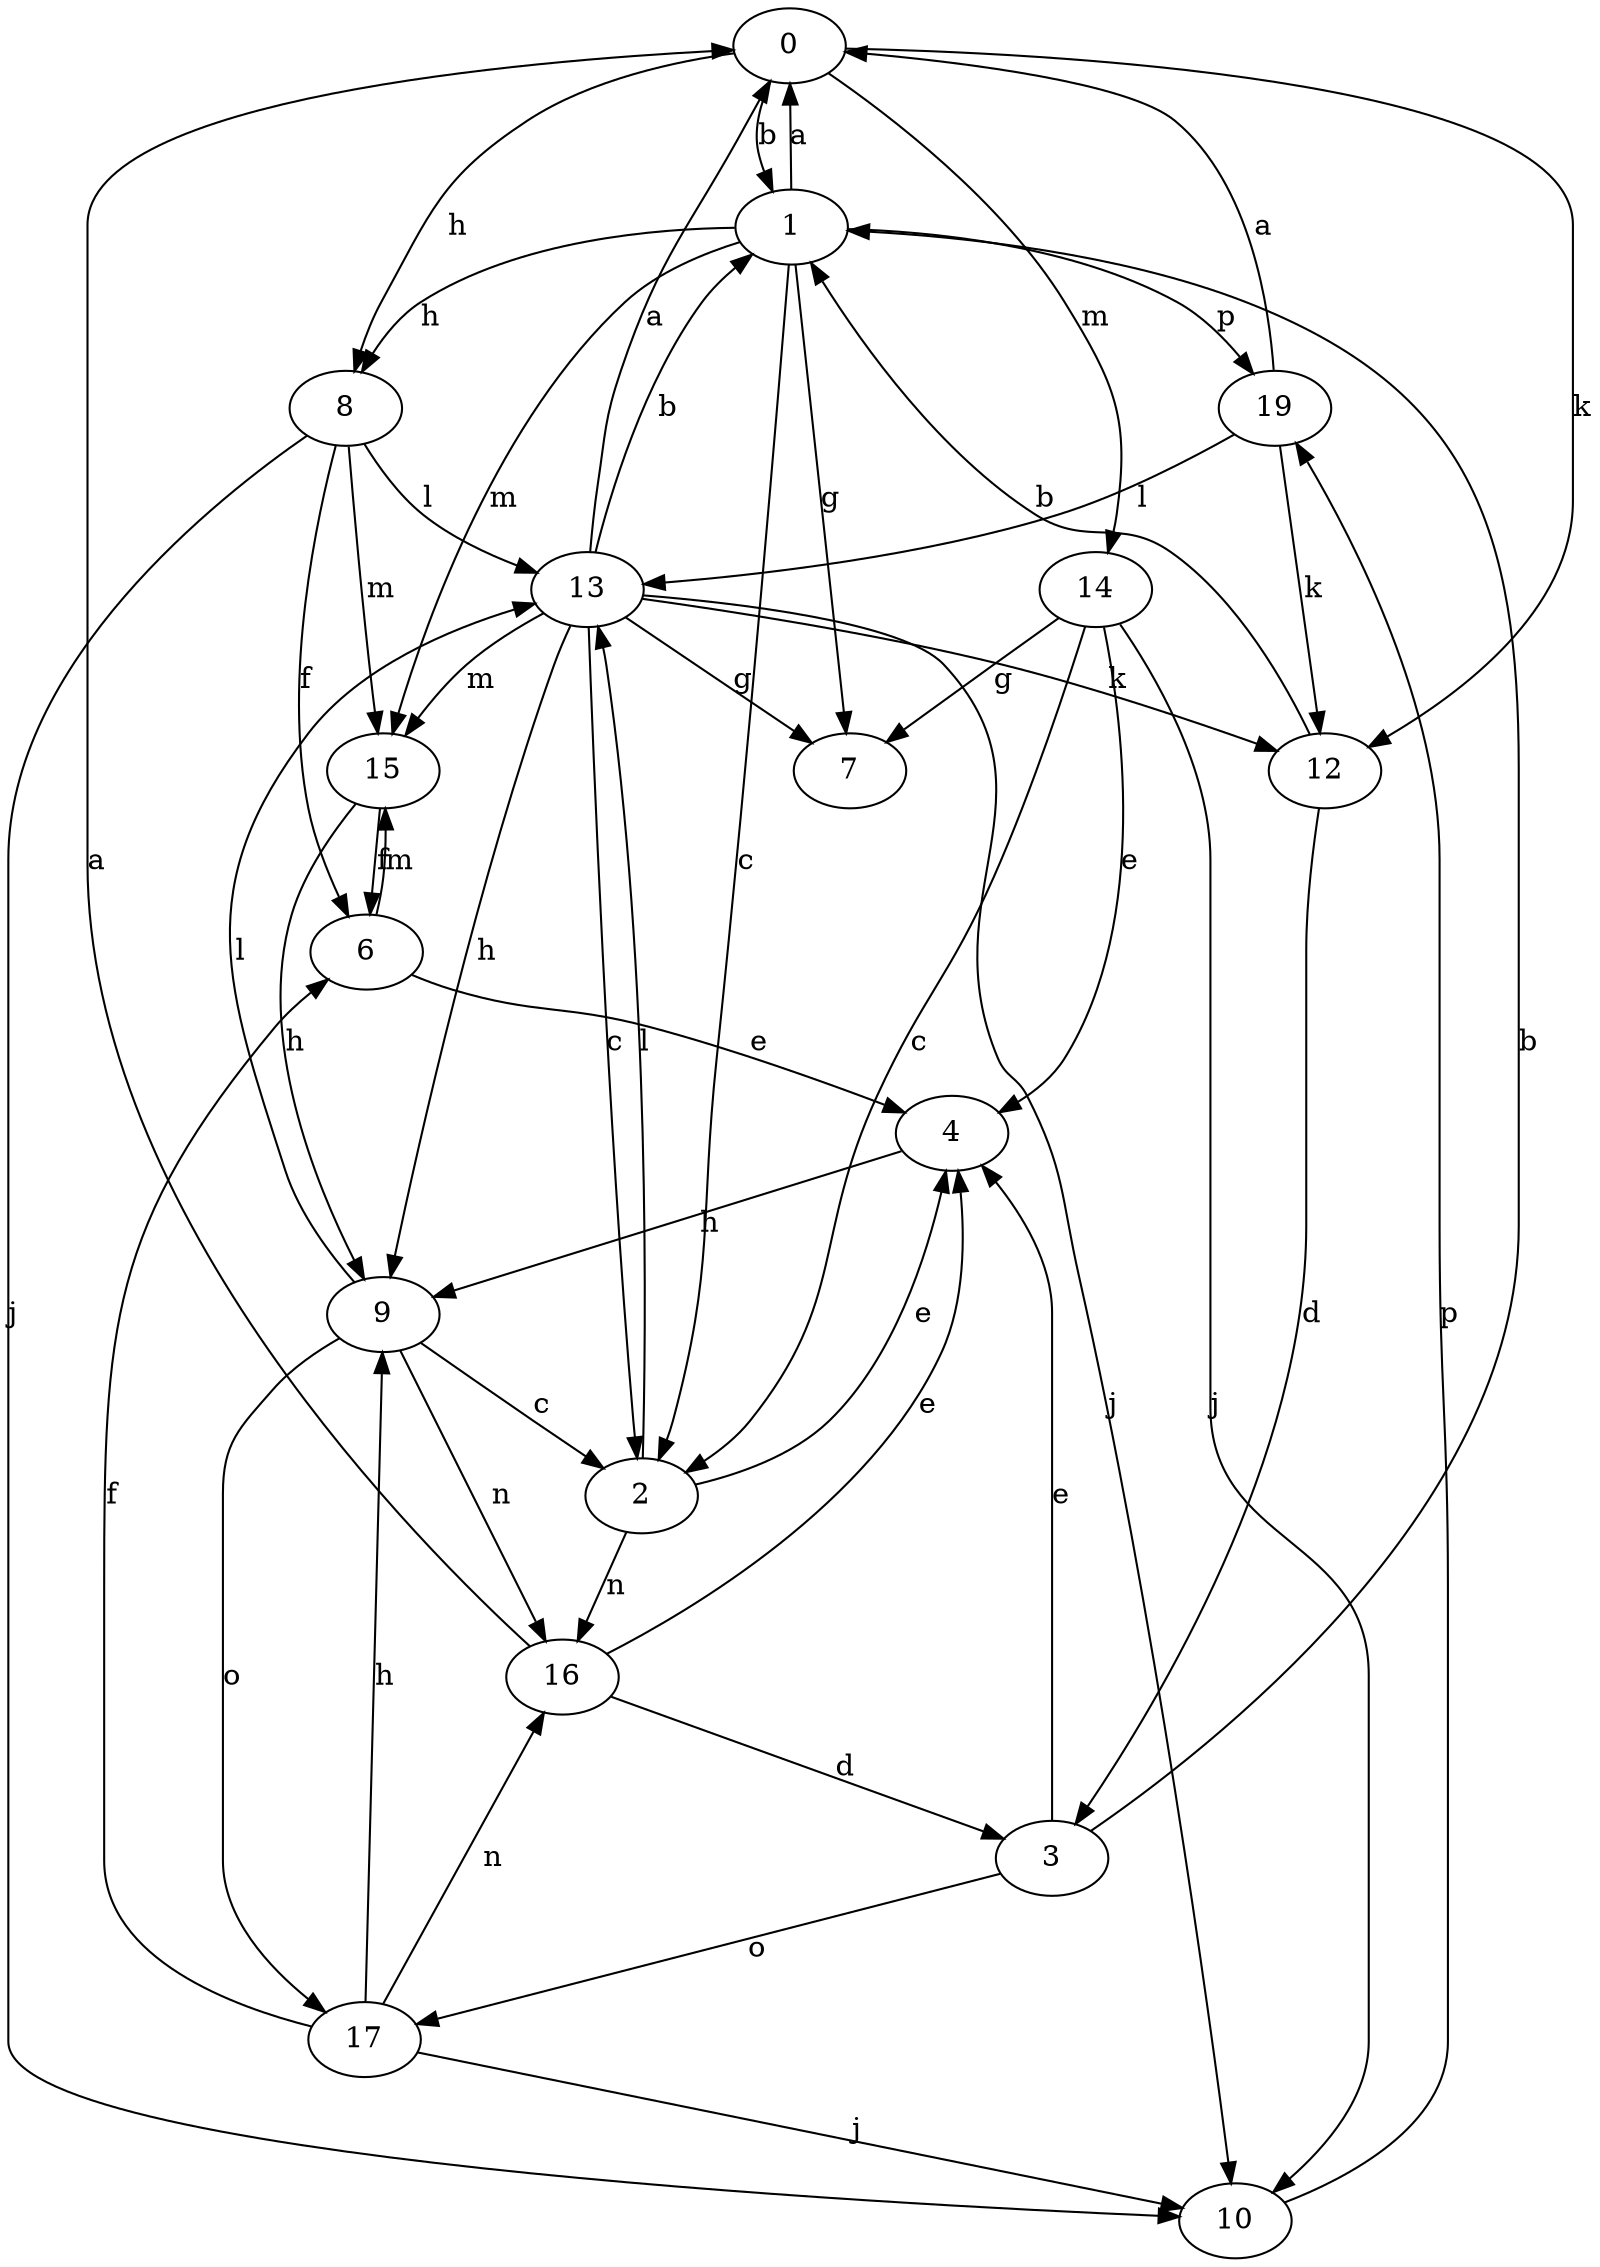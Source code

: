 strict digraph  {
0;
1;
2;
3;
4;
6;
7;
8;
9;
10;
12;
13;
14;
15;
16;
17;
19;
0 -> 1  [label=b];
0 -> 8  [label=h];
0 -> 12  [label=k];
0 -> 14  [label=m];
1 -> 0  [label=a];
1 -> 2  [label=c];
1 -> 7  [label=g];
1 -> 8  [label=h];
1 -> 15  [label=m];
1 -> 19  [label=p];
2 -> 4  [label=e];
2 -> 13  [label=l];
2 -> 16  [label=n];
3 -> 1  [label=b];
3 -> 4  [label=e];
3 -> 17  [label=o];
4 -> 9  [label=h];
6 -> 4  [label=e];
6 -> 15  [label=m];
8 -> 6  [label=f];
8 -> 10  [label=j];
8 -> 13  [label=l];
8 -> 15  [label=m];
9 -> 2  [label=c];
9 -> 13  [label=l];
9 -> 16  [label=n];
9 -> 17  [label=o];
10 -> 19  [label=p];
12 -> 1  [label=b];
12 -> 3  [label=d];
13 -> 0  [label=a];
13 -> 1  [label=b];
13 -> 2  [label=c];
13 -> 7  [label=g];
13 -> 9  [label=h];
13 -> 10  [label=j];
13 -> 12  [label=k];
13 -> 15  [label=m];
14 -> 2  [label=c];
14 -> 4  [label=e];
14 -> 7  [label=g];
14 -> 10  [label=j];
15 -> 6  [label=f];
15 -> 9  [label=h];
16 -> 0  [label=a];
16 -> 3  [label=d];
16 -> 4  [label=e];
17 -> 6  [label=f];
17 -> 9  [label=h];
17 -> 10  [label=j];
17 -> 16  [label=n];
19 -> 0  [label=a];
19 -> 12  [label=k];
19 -> 13  [label=l];
}
